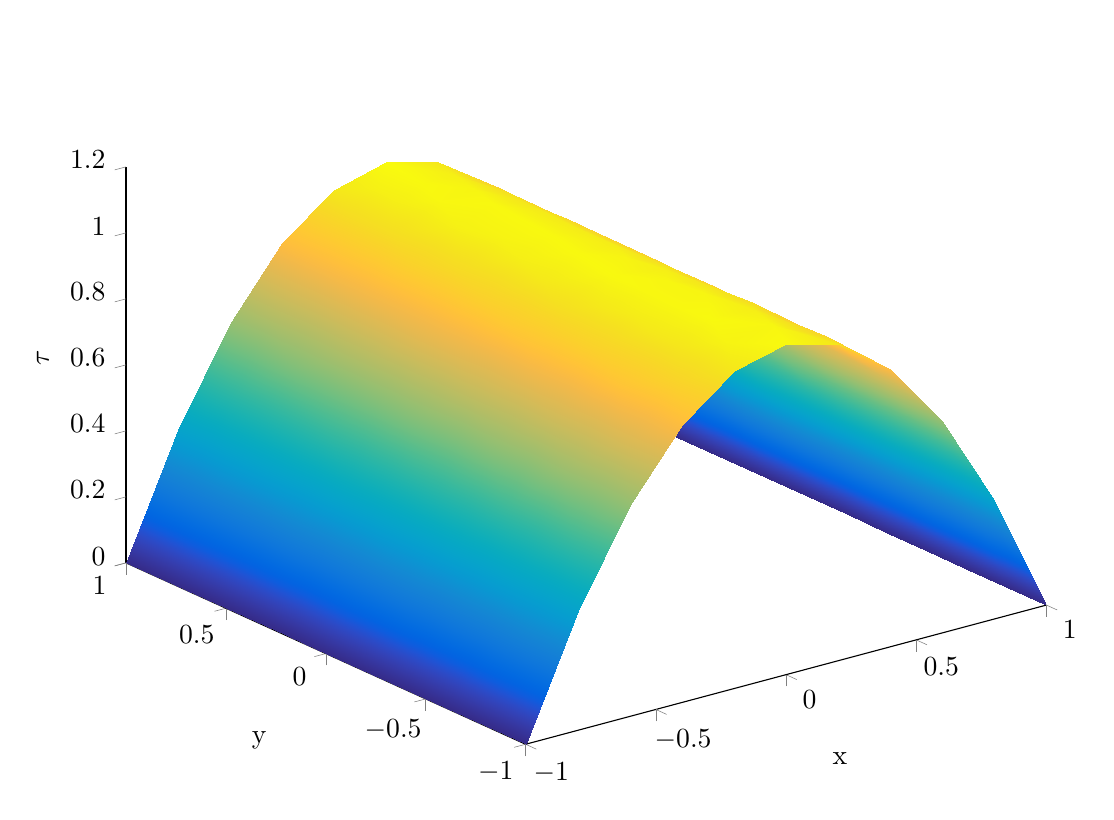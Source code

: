 % This file was created by matlab2tikz.
%
%The latest updates can be retrieved from
%  http://www.mathworks.com/matlabcentral/fileexchange/22022-matlab2tikz-matlab2tikz
%where you can also make suggestions and rate matlab2tikz.
%
\begin{tikzpicture}

\begin{axis}[%
width=4.602in,
height=3.583in,
at={(0.772in,0.484in)},
scale only axis,
colormap={mymap}{[1pt] rgb(0pt)=(0.208,0.166,0.529); rgb(1pt)=(0.212,0.19,0.578); rgb(2pt)=(0.212,0.214,0.627); rgb(3pt)=(0.208,0.239,0.677); rgb(4pt)=(0.196,0.264,0.728); rgb(5pt)=(0.171,0.292,0.779); rgb(6pt)=(0.125,0.324,0.83); rgb(7pt)=(0.059,0.36,0.868); rgb(8pt)=(0.012,0.388,0.882); rgb(9pt)=(0.006,0.409,0.883); rgb(10pt)=(0.017,0.427,0.879); rgb(11pt)=(0.033,0.443,0.872); rgb(12pt)=(0.05,0.459,0.864); rgb(13pt)=(0.063,0.474,0.855); rgb(14pt)=(0.072,0.489,0.847); rgb(15pt)=(0.078,0.504,0.838); rgb(16pt)=(0.079,0.52,0.831); rgb(17pt)=(0.075,0.538,0.826); rgb(18pt)=(0.064,0.557,0.824); rgb(19pt)=(0.049,0.577,0.823); rgb(20pt)=(0.034,0.597,0.82); rgb(21pt)=(0.026,0.614,0.814); rgb(22pt)=(0.024,0.629,0.804); rgb(23pt)=(0.023,0.642,0.791); rgb(24pt)=(0.023,0.653,0.777); rgb(25pt)=(0.027,0.664,0.761); rgb(26pt)=(0.038,0.674,0.744); rgb(27pt)=(0.059,0.684,0.725); rgb(28pt)=(0.084,0.693,0.706); rgb(29pt)=(0.113,0.702,0.686); rgb(30pt)=(0.145,0.71,0.665); rgb(31pt)=(0.18,0.718,0.642); rgb(32pt)=(0.218,0.725,0.619); rgb(33pt)=(0.259,0.732,0.595); rgb(34pt)=(0.302,0.738,0.571); rgb(35pt)=(0.348,0.742,0.547); rgb(36pt)=(0.395,0.746,0.524); rgb(37pt)=(0.442,0.748,0.503); rgb(38pt)=(0.487,0.749,0.484); rgb(39pt)=(0.53,0.749,0.466); rgb(40pt)=(0.571,0.749,0.449); rgb(41pt)=(0.61,0.747,0.434); rgb(42pt)=(0.647,0.746,0.419); rgb(43pt)=(0.683,0.743,0.404); rgb(44pt)=(0.718,0.741,0.39); rgb(45pt)=(0.752,0.738,0.377); rgb(46pt)=(0.786,0.736,0.363); rgb(47pt)=(0.819,0.733,0.35); rgb(48pt)=(0.851,0.73,0.336); rgb(49pt)=(0.882,0.727,0.322); rgb(50pt)=(0.914,0.726,0.306); rgb(51pt)=(0.945,0.726,0.289); rgb(52pt)=(0.974,0.731,0.267); rgb(53pt)=(0.994,0.745,0.24); rgb(54pt)=(0.999,0.765,0.216); rgb(55pt)=(0.996,0.786,0.197); rgb(56pt)=(0.988,0.807,0.179); rgb(57pt)=(0.979,0.827,0.163); rgb(58pt)=(0.97,0.848,0.147); rgb(59pt)=(0.963,0.871,0.131); rgb(60pt)=(0.959,0.895,0.113); rgb(61pt)=(0.96,0.922,0.095); rgb(62pt)=(0.966,0.951,0.076); rgb(63pt)=(0.976,0.983,0.054)},
xmin=-1,
xmax=1,
tick align=outside,
xlabel={x},
ymin=-1,
ymax=1,
ylabel={y},
zmin=0,
zmax=1.2,
zlabel={$\tau$},
view={-37.5}{30},
axis background/.style={fill=white},
axis x line*=bottom,
axis y line*=left,
axis z line*=left
]

\addplot3[area legend,solid,table/row sep=crcr,patch,shader=interp,forget plot,patch table={%
0	1	2\\
3	4	5\\
6	7	8\\
9	10	11\\
12	13	14\\
15	16	17\\
18	19	20\\
21	22	23\\
24	25	26\\
27	28	29\\
30	31	32\\
33	34	35\\
36	37	38\\
39	40	41\\
42	43	44\\
45	46	47\\
48	49	50\\
51	52	53\\
54	55	56\\
57	58	59\\
60	61	62\\
63	64	65\\
66	67	68\\
69	70	71\\
72	73	74\\
75	76	77\\
78	79	80\\
81	82	83\\
84	85	86\\
87	88	89\\
90	91	92\\
93	94	95\\
96	97	98\\
99	100	101\\
102	103	104\\
105	106	107\\
108	109	110\\
111	112	113\\
114	115	116\\
117	118	119\\
120	121	122\\
123	124	125\\
126	127	128\\
129	130	131\\
132	133	134\\
135	136	137\\
138	139	140\\
141	142	143\\
144	145	146\\
147	148	149\\
150	151	152\\
153	154	155\\
156	157	158\\
159	160	161\\
162	163	164\\
165	166	167\\
168	169	170\\
171	172	173\\
174	175	176\\
177	178	179\\
180	181	182\\
183	184	185\\
186	187	188\\
189	190	191\\
192	193	194\\
195	196	197\\
198	199	200\\
201	202	203\\
204	205	206\\
207	208	209\\
210	211	212\\
213	214	215\\
216	217	218\\
219	220	221\\
222	223	224\\
225	226	227\\
228	229	230\\
231	232	233\\
234	235	236\\
237	238	239\\
240	241	242\\
243	244	245\\
246	247	248\\
249	250	251\\
252	253	254\\
255	256	257\\
258	259	260\\
261	262	263\\
264	265	266\\
267	268	269\\
270	271	272\\
273	274	275\\
276	277	278\\
279	280	281\\
282	283	284\\
285	286	287\\
288	289	290\\
291	292	293\\
294	295	296\\
297	298	299\\
300	301	302\\
303	304	305\\
306	307	308\\
309	310	311\\
312	313	314\\
315	316	317\\
318	319	320\\
321	322	323\\
324	325	326\\
327	328	329\\
330	331	332\\
333	334	335\\
336	337	338\\
339	340	341\\
342	343	344\\
345	346	347\\
348	349	350\\
351	352	353\\
354	355	356\\
357	358	359\\
360	361	362\\
363	364	365\\
366	367	368\\
369	370	371\\
372	373	374\\
375	376	377\\
378	379	380\\
381	382	383\\
384	385	386\\
387	388	389\\
390	391	392\\
393	394	395\\
396	397	398\\
399	400	401\\
402	403	404\\
405	406	407\\
408	409	410\\
411	412	413\\
414	415	416\\
417	418	419\\
420	421	422\\
423	424	425\\
426	427	428\\
429	430	431\\
432	433	434\\
435	436	437\\
438	439	440\\
441	442	443\\
444	445	446\\
447	448	449\\
450	451	452\\
453	454	455\\
456	457	458\\
459	460	461\\
462	463	464\\
465	466	467\\
468	469	470\\
471	472	473\\
474	475	476\\
477	478	479\\
480	481	482\\
483	484	485\\
486	487	488\\
489	490	491\\
492	493	494\\
495	496	497\\
498	499	500\\
501	502	503\\
504	505	506\\
507	508	509\\
510	511	512\\
513	514	515\\
516	517	518\\
519	520	521\\
522	523	524\\
525	526	527\\
528	529	530\\
531	532	533\\
534	535	536\\
537	538	539\\
540	541	542\\
543	544	545\\
546	547	548\\
549	550	551\\
552	553	554\\
555	556	557\\
558	559	560\\
561	562	563\\
564	565	566\\
567	568	569\\
570	571	572\\
573	574	575\\
576	577	578\\
579	580	581\\
582	583	584\\
585	586	587\\
588	589	590\\
591	592	593\\
594	595	596\\
597	598	599\\
600	601	602\\
603	604	605\\
606	607	608\\
609	610	611\\
612	613	614\\
615	616	617\\
618	619	620\\
621	622	623\\
624	625	626\\
627	628	629\\
630	631	632\\
633	634	635\\
636	637	638\\
639	640	641\\
642	643	644\\
645	646	647\\
648	649	650\\
651	652	653\\
654	655	656\\
657	658	659\\
660	661	662\\
663	664	665\\
666	667	668\\
669	670	671\\
672	673	674\\
675	676	677\\
678	679	680\\
681	682	683\\
684	685	686\\
687	688	689\\
690	691	692\\
693	694	695\\
696	697	698\\
699	700	701\\
702	703	704\\
705	706	707\\
708	709	710\\
711	712	713\\
714	715	716\\
717	718	719\\
720	721	722\\
723	724	725\\
726	727	728\\
729	730	731\\
732	733	734\\
735	736	737\\
738	739	740\\
741	742	743\\
744	745	746\\
747	748	749\\
750	751	752\\
753	754	755\\
756	757	758\\
759	760	761\\
762	763	764\\
765	766	767\\
768	769	770\\
771	772	773\\
774	775	776\\
777	778	779\\
780	781	782\\
783	784	785\\
786	787	788\\
789	790	791\\
792	793	794\\
795	796	797\\
798	799	800\\
801	802	803\\
804	805	806\\
807	808	809\\
810	811	812\\
813	814	815\\
816	817	818\\
819	820	821\\
822	823	824\\
825	826	827\\
828	829	830\\
831	832	833\\
834	835	836\\
837	838	839\\
840	841	842\\
843	844	845\\
846	847	848\\
849	850	851\\
852	853	854\\
855	856	857\\
858	859	860\\
861	862	863\\
864	865	866\\
867	868	869\\
870	871	872\\
873	874	875\\
876	877	878\\
879	880	881\\
882	883	884\\
885	886	887\\
888	889	890\\
891	892	893\\
894	895	896\\
897	898	899\\
900	901	902\\
903	904	905\\
906	907	908\\
909	910	911\\
912	913	914\\
915	916	917\\
918	919	920\\
921	922	923\\
924	925	926\\
927	928	929\\
930	931	932\\
933	934	935\\
}]
table[row sep=crcr, point meta=\thisrow{c}] {%
x	y	z	c\\
-0.8	1	0.361	0.361\\
-1	1	0	0\\
-0.871	0.874	0.24	0.24\\
-0.6	1	0.64	0.64\\
-0.8	1	0.361	0.361\\
-0.716	0.852	0.486	0.486\\
-0.4	1	0.842	0.842\\
-0.6	1	0.64	0.64\\
-0.554	0.856	0.693	0.693\\
-0.2	1	0.962	0.962\\
-0.4	1	0.842	0.842\\
-0.256	0.844	0.934	0.934\\
0	1	1.003	1.003\\
-0.2	1	0.962	0.962\\
-0.123	0.882	0.984	0.984\\
0.2	1	0.961	0.961\\
0	1	1.003	1.003\\
0.139	0.836	0.981	0.981\\
0.4	1	0.841	0.841\\
0.2	1	0.961	0.961\\
0.315	0.842	0.901	0.901\\
0.6	1	0.64	0.64\\
0.4	1	0.841	0.841\\
0.501	0.835	0.749	0.749\\
1	0.8	0	0\\
1	1	0	0\\
0.913	0.904	0.164	0.164\\
0.8	1	0.361	0.361\\
0.6	1	0.64	0.64\\
0.691	0.827	0.522	0.522\\
1	1	0	0\\
0.8	1	0.361	0.361\\
0.913	0.904	0.164	0.164\\
0.913	0.904	0.164	0.164\\
0.8	1	0.361	0.361\\
0.853	0.817	0.271	0.271\\
1	0.6	0	0\\
1	0.8	0	0\\
0.913	0.718	0.163	0.163\\
1	0.4	0	0\\
1	0.6	0	0\\
0.858	0.49	0.262	0.262\\
1	0.2	0	0\\
1	0.4	0	0\\
0.802	0.307	0.359	0.359\\
1	-0.2	0	0\\
1	0	0	0\\
0.843	-0.109	0.289	0.289\\
1	-0.4	0	0\\
1	-0.2	0	0\\
0.84	-0.295	0.295	0.295\\
1	-0.6	0	0\\
1	-0.4	0	0\\
0.826	-0.49	0.319	0.319\\
0.8	-1	0.362	0.362\\
1	-1	0	0\\
0.904	-0.913	0.18	0.18\\
1	-0.8	0	0\\
1	-0.6	0	0\\
0.823	-0.689	0.324	0.324\\
1	-1	0	0\\
1	-0.8	0	0\\
0.904	-0.913	0.18	0.18\\
0.904	-0.913	0.18	0.18\\
1	-0.8	0	0\\
0.815	-0.853	0.334	0.334\\
0.6	-1	0.641	0.641\\
0.8	-1	0.362	0.362\\
0.716	-0.913	0.484	0.484\\
0.4	-1	0.841	0.841\\
0.6	-1	0.641	0.641\\
0.487	-0.861	0.762	0.762\\
0.2	-1	0.961	0.961\\
0.4	-1	0.841	0.841\\
0.304	-0.806	0.91	0.91\\
-0.2	-1	0.961	0.961\\
0	-1	1.001	1.001\\
-0.109	-0.843	0.989	0.989\\
-0.4	-1	0.841	0.841\\
-0.2	-1	0.961	0.961\\
-0.295	-0.839	0.913	0.913\\
-0.6	-1	0.64	0.64\\
-0.4	-1	0.841	0.841\\
-0.491	-0.827	0.759	0.759\\
-1	-0.8	0	0\\
-1	-1	0	0\\
-0.913	-0.904	0.164	0.164\\
-0.8	-1	0.362	0.362\\
-0.6	-1	0.64	0.64\\
-0.689	-0.826	0.525	0.525\\
-1	-1	0	0\\
-0.8	-1	0.362	0.362\\
-0.913	-0.904	0.164	0.164\\
-0.913	-0.904	0.164	0.164\\
-0.8	-1	0.362	0.362\\
-0.853	-0.817	0.272	0.272\\
-1	-0.6	0	0\\
-1	-0.8	0	0\\
-0.913	-0.718	0.163	0.163\\
-1	-0.4	0	0\\
-1	-0.6	0	0\\
-0.859	-0.503	0.261	0.261\\
-1	-0.2	0	0\\
-1	-0.4	0	0\\
-0.875	-0.25	0.233	0.233\\
0.823	-0.689	0.324	0.324\\
1	-0.6	0	0\\
0.826	-0.49	0.319	0.319\\
-1	0.2	0	0\\
-1	0	0	0\\
-0.878	0.069	0.226	0.226\\
-1	0.4	0	0\\
-1	0.2	0	0\\
-0.859	0.336	0.261	0.261\\
0.315	0.842	0.901	0.901\\
0.2	1	0.961	0.961\\
0.139	0.836	0.981	0.981\\
-1	0.6	0	0\\
-1	0.4	0	0\\
-0.815	0.514	0.336	0.336\\
-1	0	0	0\\
-1	-0.2	0	0\\
-0.85	-0.086	0.279	0.279\\
-0.815	0.514	0.336	0.336\\
-1	0.4	0	0\\
-0.859	0.336	0.261	0.261\\
0	-1	1.001	1.001\\
0.2	-1	0.961	0.961\\
0.084	-0.827	0.994	0.994\\
-0.295	-0.839	0.913	0.913\\
-0.2	-1	0.961	0.961\\
-0.109	-0.843	0.989	0.989\\
1	0	0	0\\
1	0.2	0	0\\
0.825	0.084	0.319	0.319\\
0.84	-0.295	0.295	0.295\\
1	-0.2	0	0\\
0.843	-0.109	0.289	0.289\\
-0.421	0.765	0.823	0.823\\
-0.4	1	0.842	0.842\\
-0.554	0.856	0.693	0.693\\
-1	1	0	0\\
-1	0.8	0	0\\
-0.871	0.874	0.24	0.24\\
-1	0.8	0	0\\
-1	0.6	0	0\\
-0.839	0.717	0.297	0.297\\
-0.871	0.874	0.24	0.24\\
-1	0.8	0	0\\
-0.839	0.717	0.297	0.297\\
-0.689	-0.826	0.525	0.525\\
-0.6	-1	0.64	0.64\\
-0.491	-0.827	0.759	0.759\\
0.163	0.078	0.974	0.974\\
-0.015	0.026	0.999	0.999\\
0.1	-0.071	0.989	0.989\\
0.691	0.827	0.522	0.522\\
0.6	1	0.64	0.64\\
0.501	0.835	0.749	0.749\\
-0.044	-0.179	0.999	0.999\\
-0.015	0.026	0.999	0.999\\
-0.184	-0.02	0.966	0.966\\
-0.184	-0.02	0.966	0.966\\
-0.015	0.026	0.999	0.999\\
-0.143	0.153	0.979	0.979\\
-0.574	0.479	0.669	0.669\\
-0.436	0.403	0.808	0.808\\
-0.436	0.575	0.809	0.809\\
-0.778	0.192	0.396	0.396\\
-1	0.2	0	0\\
-0.878	0.069	0.226	0.226\\
-0.309	-0.434	0.905	0.905\\
-0.443	-0.305	0.803	0.803\\
-0.505	-0.476	0.745	0.745\\
0.304	-0.806	0.91	0.91\\
0.4	-1	0.841	0.841\\
0.487	-0.861	0.762	0.762\\
0.089	-0.463	0.992	0.992\\
0.262	-0.488	0.932	0.932\\
0.206	-0.342	0.956	0.956\\
0.802	0.307	0.359	0.359\\
1	0.4	0	0\\
0.858	0.49	0.262	0.262\\
0.501	0.835	0.749	0.749\\
0.4	1	0.841	0.841\\
0.315	0.842	0.901	0.901\\
-0.017	0.802	0.999	0.999\\
0	1	1.003	1.003\\
-0.123	0.882	0.984	0.984\\
0.63	0.15	0.605	0.605\\
0.464	0.26	0.784	0.784\\
0.458	0.075	0.79	0.79\\
-0.536	-0.125	0.713	0.713\\
-0.443	-0.305	0.803	0.803\\
-0.376	-0.187	0.856	0.856\\
0.826	-0.49	0.319	0.319\\
1	-0.4	0	0\\
0.84	-0.295	0.295	0.295\\
-0.491	-0.827	0.759	0.759\\
-0.4	-1	0.841	0.841\\
-0.295	-0.839	0.913	0.913\\
0.152	-0.636	0.977	0.977\\
0.262	-0.488	0.932	0.932\\
0.089	-0.463	0.992	0.992\\
-0.311	-0.282	0.901	0.901\\
-0.242	-0.173	0.941	0.941\\
-0.376	-0.187	0.856	0.856\\
-0.796	-0.362	0.367	0.367\\
-0.695	-0.496	0.516	0.516\\
-0.618	-0.327	0.618	0.618\\
0.322	-0.218	0.896	0.896\\
0.149	-0.2	0.978	0.978\\
0.206	-0.342	0.956	0.956\\
0.46	0.479	0.79	0.79\\
0.464	0.26	0.784	0.784\\
0.609	0.337	0.627	0.627\\
-0.592	-0.654	0.651	0.651\\
-0.369	-0.646	0.865	0.865\\
-0.505	-0.476	0.745	0.745\\
0.647	-0.589	0.582	0.582\\
0.648	-0.366	0.582	0.582\\
0.453	-0.49	0.796	0.796\\
-0.8	1	0.361	0.361\\
-0.871	0.874	0.24	0.24\\
-0.716	0.852	0.486	0.486\\
-0.436	0.575	0.809	0.809\\
-0.436	0.403	0.808	0.808\\
-0.305	0.482	0.905	0.905\\
0.652	-0.8	0.576	0.576\\
0.6	-1	0.641	0.641\\
0.716	-0.913	0.484	0.484\\
0.652	-0.8	0.576	0.576\\
0.823	-0.689	0.324	0.324\\
0.647	-0.589	0.582	0.582\\
0.458	0.075	0.79	0.79\\
0.464	0.26	0.784	0.784\\
0.313	0.176	0.902	0.902\\
0.799	0.656	0.362	0.362\\
1	0.6	0	0\\
0.913	0.718	0.163	0.163\\
-0.8	-0.658	0.361	0.361\\
-1	-0.6	0	0\\
-0.913	-0.718	0.163	0.163\\
-0.8	-0.658	0.361	0.361\\
-0.689	-0.826	0.525	0.525\\
-0.592	-0.654	0.651	0.651\\
-0.132	0.468	0.984	0.984\\
0.047	0.524	0.998	0.998\\
-0.068	0.649	0.995	0.995\\
0.173	0.423	0.97	0.97\\
0.047	0.524	0.998	0.998\\
0.029	0.362	0.999	0.999\\
0.453	-0.49	0.796	0.796\\
0.262	-0.488	0.932	0.932\\
0.33	-0.624	0.89	0.89\\
0.089	-0.463	0.992	0.992\\
-0.047	-0.372	0.996	0.996\\
-0.052	-0.517	0.996	0.996\\
0.802	0.307	0.359	0.359\\
0.687	0.487	0.528	0.528\\
0.609	0.337	0.627	0.627\\
0.458	0.075	0.79	0.79\\
0.386	-0.069	0.849	0.849\\
0.522	-0.061	0.726	0.726\\
0.089	0.679	0.992	0.992\\
0.047	0.524	0.998	0.998\\
0.193	0.564	0.962	0.962\\
-0.468	0.22	0.782	0.782\\
-0.436	0.403	0.808	0.808\\
-0.56	0.345	0.684	0.684\\
0.017	0.196	0.999	0.999\\
0.167	0.263	0.972	0.972\\
0.029	0.362	0.999	0.999\\
-0.778	0.192	0.396	0.396\\
-0.618	0.08	0.618	0.618\\
-0.625	0.243	0.609	0.609\\
-0.536	-0.125	0.713	0.713\\
-0.618	0.08	0.618	0.618\\
-0.7	-0.058	0.509	0.509\\
-0.421	0.765	0.823	0.823\\
-0.63	0.659	0.608	0.608\\
-0.436	0.575	0.809	0.809\\
-0.468	0.22	0.782	0.782\\
-0.618	0.08	0.618	0.618\\
-0.457	0.046	0.79	0.79\\
-0.796	-0.362	0.367	0.367\\
-1	-0.4	0	0\\
-0.859	-0.503	0.261	0.261\\
0.304	-0.806	0.91	0.91\\
0.478	-0.696	0.772	0.772\\
0.33	-0.624	0.89	0.89\\
-0.35	-0.057	0.877	0.877\\
-0.242	-0.173	0.941	0.941\\
-0.184	-0.02	0.966	0.966\\
0.522	-0.061	0.726	0.726\\
0.386	-0.069	0.849	0.849\\
0.457	-0.168	0.789	0.789\\
-0.256	0.844	0.934	0.934\\
-0.252	0.651	0.938	0.938\\
-0.143	0.766	0.978	0.978\\
1	0.8	0	0\\
0.913	0.904	0.164	0.164\\
0.853	0.817	0.271	0.271\\
-0.132	0.468	0.984	0.984\\
-0.1	0.298	0.988	0.988\\
0.029	0.362	0.999	0.999\\
0.799	0.656	0.362	0.362\\
0.687	0.487	0.528	0.528\\
0.858	0.49	0.262	0.262\\
0.24	-0.075	0.941	0.941\\
0.386	-0.069	0.849	0.849\\
0.313	0.036	0.901	0.901\\
0.652	-0.8	0.576	0.576\\
0.478	-0.696	0.772	0.772\\
0.487	-0.861	0.762	0.762\\
-0.044	-0.179	0.999	0.999\\
-0.047	-0.372	0.996	0.996\\
0.071	-0.312	0.993	0.993\\
-0.618	-0.327	0.618	0.618\\
-0.695	-0.496	0.516	0.516\\
-0.505	-0.476	0.745	0.745\\
-0.309	-0.434	0.905	0.905\\
-0.369	-0.646	0.865	0.865\\
-0.189	-0.572	0.965	0.965\\
0.468	-0.301	0.78	0.78\\
0.648	-0.366	0.582	0.582\\
0.582	-0.19	0.66	0.66\\
0.322	-0.218	0.896	0.896\\
0.386	-0.069	0.849	0.849\\
0.24	-0.075	0.941	0.941\\
0.691	0.827	0.522	0.522\\
0.501	0.835	0.749	0.749\\
0.591	0.661	0.651	0.651\\
0.591	0.661	0.651	0.651\\
0.501	0.835	0.749	0.749\\
0.405	0.682	0.836	0.836\\
-0.839	0.717	0.297	0.297\\
-1	0.6	0	0\\
-0.815	0.514	0.336	0.336\\
-0.574	0.479	0.669	0.669\\
-0.63	0.659	0.608	0.608\\
-0.68	0.508	0.535	0.535\\
-1	-0.8	0	0\\
-0.913	-0.904	0.164	0.164\\
-0.853	-0.817	0.272	0.272\\
-0.491	-0.827	0.759	0.759\\
-0.369	-0.646	0.865	0.865\\
-0.592	-0.654	0.651	0.651\\
0.591	0.661	0.651	0.651\\
0.687	0.487	0.528	0.528\\
0.799	0.656	0.362	0.362\\
0.691	0.827	0.522	0.522\\
0.591	0.661	0.651	0.651\\
0.799	0.656	0.362	0.362\\
0.8	-1	0.362	0.362\\
0.904	-0.913	0.18	0.18\\
0.815	-0.853	0.334	0.334\\
0.826	-0.49	0.319	0.319\\
0.648	-0.366	0.582	0.582\\
0.647	-0.589	0.582	0.582\\
-0.189	-0.572	0.965	0.965\\
-0.369	-0.646	0.865	0.865\\
-0.201	-0.715	0.959	0.959\\
-0.536	-0.125	0.713	0.713\\
-0.729	-0.201	0.469	0.469\\
-0.618	-0.327	0.618	0.618\\
0.582	-0.19	0.66	0.66\\
0.648	-0.366	0.582	0.582\\
0.717	-0.201	0.483	0.483\\
0.152	-0.636	0.977	0.977\\
0.304	-0.806	0.91	0.91\\
0.33	-0.624	0.89	0.89\\
-0.052	-0.517	0.996	0.996\\
-0.047	-0.372	0.996	0.996\\
-0.157	-0.442	0.974	0.974\\
-0.311	-0.282	0.901	0.901\\
-0.309	-0.434	0.905	0.905\\
-0.185	-0.314	0.965	0.965\\
-0.468	0.22	0.782	0.782\\
-0.312	0.109	0.902	0.902\\
-0.271	0.306	0.928	0.928\\
0.163	0.078	0.974	0.974\\
0.167	0.263	0.972	0.972\\
0.017	0.196	0.999	0.999\\
0.63	0.15	0.605	0.605\\
0.802	0.307	0.359	0.359\\
0.609	0.337	0.627	0.627\\
0.315	0.842	0.901	0.901\\
0.243	0.697	0.941	0.941\\
0.405	0.682	0.836	0.836\\
-0.421	0.765	0.823	0.823\\
-0.252	0.651	0.938	0.938\\
-0.256	0.844	0.934	0.934\\
0.405	0.682	0.836	0.836\\
0.243	0.697	0.941	0.941\\
0.318	0.58	0.898	0.898\\
0.582	-0.19	0.66	0.66\\
0.671	-0.043	0.549	0.549\\
0.522	-0.061	0.726	0.726\\
0.843	-0.109	0.289	0.289\\
1	0	0	0\\
0.825	0.084	0.319	0.319\\
-0.189	-0.572	0.965	0.965\\
-0.04	-0.67	1.0	1.0\\
-0.052	-0.517	0.996	0.996\\
-0.109	-0.843	0.989	0.989\\
0	-1	1.001	1.001\\
0.084	-0.827	0.994	0.994\\
-0.839	0.717	0.297	0.297\\
-0.63	0.659	0.608	0.608\\
-0.716	0.852	0.486	0.486\\
-0.132	0.468	0.984	0.984\\
-0.252	0.651	0.938	0.938\\
-0.305	0.482	0.905	0.905\\
-0.574	0.479	0.669	0.669\\
-0.699	0.375	0.511	0.511\\
-0.56	0.345	0.684	0.684\\
-0.85	-0.086	0.279	0.279\\
-1	-0.2	0	0\\
-0.875	-0.25	0.233	0.233\\
0.63	0.15	0.605	0.605\\
0.671	-0.043	0.549	0.549\\
0.825	0.084	0.319	0.319\\
0.648	-0.366	0.582	0.582\\
0.826	-0.49	0.319	0.319\\
0.84	-0.295	0.295	0.295\\
0.152	-0.636	0.977	0.977\\
-0.04	-0.67	1.0	1.0\\
0.084	-0.827	0.994	0.994\\
-0.369	-0.646	0.865	0.865\\
-0.491	-0.827	0.759	0.759\\
-0.295	-0.839	0.913	0.913\\
-0.85	-0.086	0.279	0.279\\
-0.729	-0.201	0.469	0.469\\
-0.7	-0.058	0.509	0.509\\
-0.271	0.306	0.928	0.928\\
-0.312	0.109	0.902	0.902\\
-0.143	0.153	0.979	0.979\\
-0.443	-0.305	0.803	0.803\\
-0.309	-0.434	0.905	0.905\\
-0.311	-0.282	0.901	0.901\\
-0.252	0.651	0.938	0.938\\
-0.421	0.765	0.823	0.823\\
-0.436	0.575	0.809	0.809\\
-0.044	-0.179	0.999	0.999\\
0.149	-0.2	0.978	0.978\\
0.1	-0.071	0.989	0.989\\
0.46	0.479	0.79	0.79\\
0.29	0.478	0.915	0.915\\
0.311	0.347	0.904	0.904\\
-0.695	-0.496	0.516	0.516\\
-0.8	-0.658	0.361	0.361\\
-0.592	-0.654	0.651	0.651\\
-0.689	-0.826	0.525	0.525\\
-0.491	-0.827	0.759	0.759\\
-0.592	-0.654	0.651	0.651\\
0.478	-0.696	0.772	0.772\\
0.652	-0.8	0.576	0.576\\
0.647	-0.589	0.582	0.582\\
0.823	-0.689	0.324	0.324\\
0.826	-0.49	0.319	0.319\\
0.647	-0.589	0.582	0.582\\
-0.778	0.192	0.396	0.396\\
-0.699	0.375	0.511	0.511\\
-0.859	0.336	0.261	0.261\\
-0.63	0.659	0.608	0.608\\
-0.839	0.717	0.297	0.297\\
-0.815	0.514	0.336	0.336\\
-0.871	0.874	0.24	0.24\\
-0.839	0.717	0.297	0.297\\
-0.716	0.852	0.486	0.486\\
-0.716	0.852	0.486	0.486\\
-0.63	0.659	0.608	0.608\\
-0.554	0.856	0.693	0.693\\
-0.443	-0.305	0.803	0.803\\
-0.536	-0.125	0.713	0.713\\
-0.618	-0.327	0.618	0.618\\
-0.8	-0.658	0.361	0.361\\
-0.695	-0.496	0.516	0.516\\
-0.859	-0.503	0.261	0.261\\
-0.699	0.375	0.511	0.511\\
-0.778	0.192	0.396	0.396\\
-0.625	0.243	0.609	0.609\\
-0.815	0.514	0.336	0.336\\
-0.699	0.375	0.511	0.511\\
-0.68	0.508	0.535	0.535\\
-0.618	0.08	0.618	0.618\\
-0.778	0.192	0.396	0.396\\
-0.765	0.039	0.413	0.413\\
-0.796	-0.362	0.367	0.367\\
-0.729	-0.201	0.469	0.469\\
-0.875	-0.25	0.233	0.233\\
0.322	-0.218	0.896	0.896\\
0.468	-0.301	0.78	0.78\\
0.457	-0.168	0.789	0.789\\
0.843	-0.109	0.289	0.289\\
0.671	-0.043	0.549	0.549\\
0.717	-0.201	0.483	0.483\\
-0.185	-0.314	0.965	0.965\\
-0.309	-0.434	0.905	0.905\\
-0.157	-0.442	0.974	0.974\\
-0.109	-0.843	0.989	0.989\\
-0.04	-0.67	1.0	1.0\\
-0.201	-0.715	0.959	0.959\\
0.2	-1	0.961	0.961\\
0.304	-0.806	0.91	0.91\\
0.084	-0.827	0.994	0.994\\
-0.369	-0.646	0.865	0.865\\
-0.295	-0.839	0.913	0.913\\
-0.201	-0.715	0.959	0.959\\
1	0.2	0	0\\
0.802	0.307	0.359	0.359\\
0.825	0.084	0.319	0.319\\
0.648	-0.366	0.582	0.582\\
0.84	-0.295	0.295	0.295\\
0.717	-0.201	0.483	0.483\\
0.46	0.479	0.79	0.79\\
0.591	0.661	0.651	0.651\\
0.405	0.682	0.836	0.836\\
0.173	0.423	0.97	0.97\\
0.29	0.478	0.915	0.915\\
0.193	0.564	0.962	0.962\\
-0.369	-0.646	0.865	0.865\\
-0.309	-0.434	0.905	0.905\\
-0.505	-0.476	0.745	0.745\\
-0.729	-0.201	0.469	0.469\\
-0.796	-0.362	0.367	0.367\\
-0.618	-0.327	0.618	0.618\\
0.687	0.487	0.528	0.528\\
0.802	0.307	0.359	0.359\\
0.858	0.49	0.262	0.262\\
1	0.6	0	0\\
0.799	0.656	0.362	0.362\\
0.858	0.49	0.262	0.262\\
0.478	-0.696	0.772	0.772\\
0.304	-0.806	0.91	0.91\\
0.487	-0.861	0.762	0.762\\
0.6	-1	0.641	0.641\\
0.652	-0.8	0.576	0.576\\
0.487	-0.861	0.762	0.762\\
0.453	-0.49	0.796	0.796\\
0.468	-0.301	0.78	0.78\\
0.342	-0.368	0.881	0.881\\
0.1	-0.071	0.989	0.989\\
0.149	-0.2	0.978	0.978\\
0.24	-0.075	0.941	0.941\\
-0.8	-1	0.362	0.362\\
-0.689	-0.826	0.525	0.525\\
-0.853	-0.817	0.272	0.272\\
-0.689	-0.826	0.525	0.525\\
-0.8	-0.658	0.361	0.361\\
-0.853	-0.817	0.272	0.272\\
0.8	1	0.361	0.361\\
0.691	0.827	0.522	0.522\\
0.853	0.817	0.271	0.271\\
0.691	0.827	0.522	0.522\\
0.799	0.656	0.362	0.362\\
0.853	0.817	0.271	0.271\\
1	-0.8	0	0\\
0.823	-0.689	0.324	0.324\\
0.815	-0.853	0.334	0.334\\
0.823	-0.689	0.324	0.324\\
0.652	-0.8	0.576	0.576\\
0.815	-0.853	0.334	0.334\\
0.017	0.196	0.999	0.999\\
-0.1	0.298	0.988	0.988\\
-0.143	0.153	0.979	0.979\\
0.089	0.679	0.992	0.992\\
-0.017	0.802	0.999	0.999\\
-0.068	0.649	0.995	0.995\\
0.304	-0.806	0.91	0.91\\
0.152	-0.636	0.977	0.977\\
0.084	-0.827	0.994	0.994\\
-0.04	-0.67	1.0	1.0\\
-0.109	-0.843	0.989	0.989\\
0.084	-0.827	0.994	0.994\\
0.802	0.307	0.359	0.359\\
0.63	0.15	0.605	0.605\\
0.825	0.084	0.319	0.319\\
0.671	-0.043	0.549	0.549\\
0.843	-0.109	0.289	0.289\\
0.825	0.084	0.319	0.319\\
0.342	-0.368	0.881	0.881\\
0.322	-0.218	0.896	0.896\\
0.206	-0.342	0.956	0.956\\
-0.242	-0.173	0.941	0.941\\
-0.044	-0.179	0.999	0.999\\
-0.184	-0.02	0.966	0.966\\
0.522	-0.061	0.726	0.726\\
0.671	-0.043	0.549	0.549\\
0.571	0.03	0.671	0.671\\
0.311	0.347	0.904	0.904\\
0.167	0.263	0.972	0.972\\
0.313	0.176	0.902	0.902\\
0.468	-0.301	0.78	0.78\\
0.322	-0.218	0.896	0.896\\
0.342	-0.368	0.881	0.881\\
-0.052	-0.517	0.996	0.996\\
-0.04	-0.67	1.0	1.0\\
0.037	-0.573	0.996	0.996\\
0.687	0.487	0.528	0.528\\
0.591	0.661	0.651	0.651\\
0.46	0.479	0.79	0.79\\
0.193	0.564	0.962	0.962\\
0.29	0.478	0.915	0.915\\
0.318	0.58	0.898	0.898\\
-0.63	0.659	0.608	0.608\\
-0.574	0.479	0.669	0.669\\
-0.436	0.575	0.809	0.809\\
-0.271	0.306	0.928	0.928\\
-0.132	0.468	0.984	0.984\\
-0.305	0.482	0.905	0.905\\
0.648	-0.366	0.582	0.582\\
0.468	-0.301	0.78	0.78\\
0.453	-0.49	0.796	0.796\\
0.478	-0.696	0.772	0.772\\
0.647	-0.589	0.582	0.582\\
0.453	-0.49	0.796	0.796\\
-0.695	-0.496	0.516	0.516\\
-0.592	-0.654	0.651	0.651\\
-0.505	-0.476	0.745	0.745\\
-0.443	-0.305	0.803	0.803\\
-0.618	-0.327	0.618	0.618\\
-0.505	-0.476	0.745	0.745\\
0.501	0.835	0.749	0.749\\
0.315	0.842	0.901	0.901\\
0.405	0.682	0.836	0.836\\
0.29	0.478	0.915	0.915\\
0.46	0.479	0.79	0.79\\
0.318	0.58	0.898	0.898\\
0.464	0.26	0.784	0.784\\
0.63	0.15	0.605	0.605\\
0.609	0.337	0.627	0.627\\
0.687	0.487	0.528	0.528\\
0.46	0.479	0.79	0.79\\
0.609	0.337	0.627	0.627\\
-0.068	0.649	0.995	0.995\\
-0.017	0.802	0.999	0.999\\
-0.143	0.766	0.978	0.978\\
-0.4	1	0.842	0.842\\
-0.421	0.765	0.823	0.823\\
-0.256	0.844	0.934	0.934\\
-0.35	-0.057	0.877	0.877\\
-0.312	0.109	0.902	0.902\\
-0.457	0.046	0.79	0.79\\
-0.618	0.08	0.618	0.618\\
-0.536	-0.125	0.713	0.713\\
-0.457	0.046	0.79	0.79\\
-0.436	0.403	0.808	0.808\\
-0.468	0.22	0.782	0.782\\
-0.271	0.306	0.928	0.928\\
-0.1	0.298	0.988	0.988\\
-0.132	0.468	0.984	0.984\\
-0.271	0.306	0.928	0.928\\
0.047	0.524	0.998	0.998\\
-0.132	0.468	0.984	0.984\\
0.029	0.362	0.999	0.999\\
-0.015	0.026	0.999	0.999\\
0.163	0.078	0.974	0.974\\
0.017	0.196	0.999	0.999\\
-0.312	0.109	0.902	0.902\\
-0.35	-0.057	0.877	0.877\\
-0.184	-0.02	0.966	0.966\\
-0.1	0.298	0.988	0.988\\
-0.271	0.306	0.928	0.928\\
-0.143	0.153	0.979	0.979\\
-0.618	0.08	0.618	0.618\\
-0.468	0.22	0.782	0.782\\
-0.625	0.243	0.609	0.609\\
-0.625	0.243	0.609	0.609\\
-0.468	0.22	0.782	0.782\\
-0.56	0.345	0.684	0.684\\
-0.252	0.651	0.938	0.938\\
-0.132	0.468	0.984	0.984\\
-0.068	0.649	0.995	0.995\\
-0.2	1	0.962	0.962\\
-0.256	0.844	0.934	0.934\\
-0.123	0.882	0.984	0.984\\
0.468	-0.301	0.78	0.78\\
0.582	-0.19	0.66	0.66\\
0.457	-0.168	0.789	0.789\\
0.671	-0.043	0.549	0.549\\
0.63	0.15	0.605	0.605\\
0.571	0.03	0.671	0.671\\
-0.309	-0.434	0.905	0.905\\
-0.189	-0.572	0.965	0.965\\
-0.157	-0.442	0.974	0.974\\
-0.04	-0.67	1.0	1.0\\
0.152	-0.636	0.977	0.977\\
0.037	-0.573	0.996	0.996\\
-1	-0.6	0	0\\
-0.8	-0.658	0.361	0.361\\
-0.859	-0.503	0.261	0.261\\
-0.695	-0.496	0.516	0.516\\
-0.796	-0.362	0.367	0.367\\
-0.859	-0.503	0.261	0.261\\
-1	0.2	0	0\\
-0.778	0.192	0.396	0.396\\
-0.859	0.336	0.261	0.261\\
-0.699	0.375	0.511	0.511\\
-0.815	0.514	0.336	0.336\\
-0.859	0.336	0.261	0.261\\
0	1	1.003	1.003\\
-0.017	0.802	0.999	0.999\\
0.139	0.836	0.981	0.981\\
0.243	0.697	0.941	0.941\\
0.315	0.842	0.901	0.901\\
0.139	0.836	0.981	0.981\\
-0.729	-0.201	0.469	0.469\\
-0.536	-0.125	0.713	0.713\\
-0.7	-0.058	0.509	0.509\\
-0.765	0.039	0.413	0.413\\
-0.778	0.192	0.396	0.396\\
-0.878	0.069	0.226	0.226\\
0.167	0.263	0.972	0.972\\
0.163	0.078	0.974	0.974\\
0.313	0.176	0.902	0.902\\
0.464	0.26	0.784	0.784\\
0.46	0.479	0.79	0.79\\
0.311	0.347	0.904	0.904\\
0.311	0.347	0.904	0.904\\
0.29	0.478	0.915	0.915\\
0.173	0.423	0.97	0.97\\
0.167	0.263	0.972	0.972\\
0.311	0.347	0.904	0.904\\
0.173	0.423	0.97	0.97\\
-0.044	-0.179	0.999	0.999\\
-0.242	-0.173	0.941	0.941\\
-0.185	-0.314	0.965	0.965\\
-0.35	-0.057	0.877	0.877\\
-0.536	-0.125	0.713	0.713\\
-0.376	-0.187	0.856	0.856\\
0.313	0.176	0.902	0.902\\
0.163	0.078	0.974	0.974\\
0.313	0.036	0.901	0.901\\
-0.015	0.026	0.999	0.999\\
-0.044	-0.179	0.999	0.999\\
0.1	-0.071	0.989	0.989\\
0.139	0.836	0.981	0.981\\
-0.017	0.802	0.999	0.999\\
0.089	0.679	0.992	0.992\\
0.243	0.697	0.941	0.941\\
0.139	0.836	0.981	0.981\\
0.089	0.679	0.992	0.992\\
-1	0	0	0\\
-0.85	-0.086	0.279	0.279\\
-0.878	0.069	0.226	0.226\\
-0.85	-0.086	0.279	0.279\\
-0.765	0.039	0.413	0.413\\
-0.878	0.069	0.226	0.226\\
-0.63	0.659	0.608	0.608\\
-0.421	0.765	0.823	0.823\\
-0.554	0.856	0.693	0.693\\
-0.6	1	0.64	0.64\\
-0.716	0.852	0.486	0.486\\
-0.554	0.856	0.693	0.693\\
0.671	-0.043	0.549	0.549\\
0.582	-0.19	0.66	0.66\\
0.717	-0.201	0.483	0.483\\
0.84	-0.295	0.295	0.295\\
0.843	-0.109	0.289	0.289\\
0.717	-0.201	0.483	0.483\\
-0.04	-0.67	1.0	1.0\\
-0.189	-0.572	0.965	0.965\\
-0.201	-0.715	0.959	0.959\\
-0.295	-0.839	0.913	0.913\\
-0.109	-0.843	0.989	0.989\\
-0.201	-0.715	0.959	0.959\\
-1	-0.4	0	0\\
-0.796	-0.362	0.367	0.367\\
-0.875	-0.25	0.233	0.233\\
-0.729	-0.201	0.469	0.469\\
-0.85	-0.086	0.279	0.279\\
-0.875	-0.25	0.233	0.233\\
-0.853	-0.817	0.272	0.272\\
-0.8	-0.658	0.361	0.361\\
-0.913	-0.718	0.163	0.163\\
-1	-0.8	0	0\\
-0.853	-0.817	0.272	0.272\\
-0.913	-0.718	0.163	0.163\\
0.853	0.817	0.271	0.271\\
0.799	0.656	0.362	0.362\\
0.913	0.718	0.163	0.163\\
1	0.8	0	0\\
0.853	0.817	0.271	0.271\\
0.913	0.718	0.163	0.163\\
0.815	-0.853	0.334	0.334\\
0.652	-0.8	0.576	0.576\\
0.716	-0.913	0.484	0.484\\
0.8	-1	0.362	0.362\\
0.815	-0.853	0.334	0.334\\
0.716	-0.913	0.484	0.484\\
-0.63	0.659	0.608	0.608\\
-0.815	0.514	0.336	0.336\\
-0.68	0.508	0.535	0.535\\
-0.699	0.375	0.511	0.511\\
-0.574	0.479	0.669	0.669\\
-0.68	0.508	0.535	0.535\\
0.071	-0.312	0.993	0.993\\
0.089	-0.463	0.992	0.992\\
0.206	-0.342	0.956	0.956\\
0.262	-0.488	0.932	0.932\\
0.453	-0.49	0.796	0.796\\
0.342	-0.368	0.881	0.881\\
0.262	-0.488	0.932	0.932\\
0.152	-0.636	0.977	0.977\\
0.33	-0.624	0.89	0.89\\
0.478	-0.696	0.772	0.772\\
0.453	-0.49	0.796	0.796\\
0.33	-0.624	0.89	0.89\\
-0.123	0.882	0.984	0.984\\
-0.256	0.844	0.934	0.934\\
-0.143	0.766	0.978	0.978\\
0.047	0.524	0.998	0.998\\
0.089	0.679	0.992	0.992\\
-0.068	0.649	0.995	0.995\\
-0.015	0.026	0.999	0.999\\
0.017	0.196	0.999	0.999\\
-0.143	0.153	0.979	0.979\\
-0.312	0.109	0.902	0.902\\
-0.184	-0.02	0.966	0.966\\
-0.143	0.153	0.979	0.979\\
-0.436	0.403	0.808	0.808\\
-0.574	0.479	0.669	0.669\\
-0.56	0.345	0.684	0.684\\
-0.699	0.375	0.511	0.511\\
-0.625	0.243	0.609	0.609\\
-0.56	0.345	0.684	0.684\\
0.386	-0.069	0.849	0.849\\
0.458	0.075	0.79	0.79\\
0.313	0.036	0.901	0.901\\
0.464	0.26	0.784	0.784\\
0.311	0.347	0.904	0.904\\
0.313	0.176	0.902	0.902\\
-0.252	0.651	0.938	0.938\\
-0.436	0.575	0.809	0.809\\
-0.305	0.482	0.905	0.905\\
-0.436	0.403	0.808	0.808\\
-0.271	0.306	0.928	0.928\\
-0.305	0.482	0.905	0.905\\
-0.312	0.109	0.902	0.902\\
-0.468	0.22	0.782	0.782\\
-0.457	0.046	0.79	0.79\\
-0.536	-0.125	0.713	0.713\\
-0.35	-0.057	0.877	0.877\\
-0.457	0.046	0.79	0.79\\
-0.047	-0.372	0.996	0.996\\
-0.044	-0.179	0.999	0.999\\
-0.185	-0.314	0.965	0.965\\
-0.242	-0.173	0.941	0.941\\
-0.311	-0.282	0.901	0.901\\
-0.185	-0.314	0.965	0.965\\
0.149	-0.2	0.978	0.978\\
-0.044	-0.179	0.999	0.999\\
0.071	-0.312	0.993	0.993\\
-0.047	-0.372	0.996	0.996\\
0.089	-0.463	0.992	0.992\\
0.071	-0.312	0.993	0.993\\
-0.242	-0.173	0.941	0.941\\
-0.35	-0.057	0.877	0.877\\
-0.376	-0.187	0.856	0.856\\
-0.443	-0.305	0.803	0.803\\
-0.311	-0.282	0.901	0.901\\
-0.376	-0.187	0.856	0.856\\
-0.1	0.298	0.988	0.988\\
0.017	0.196	0.999	0.999\\
0.029	0.362	0.999	0.999\\
0.167	0.263	0.972	0.972\\
0.173	0.423	0.97	0.97\\
0.029	0.362	0.999	0.999\\
-0.765	0.039	0.413	0.413\\
-0.85	-0.086	0.279	0.279\\
-0.7	-0.058	0.509	0.509\\
-0.618	0.08	0.618	0.618\\
-0.765	0.039	0.413	0.413\\
-0.7	-0.058	0.509	0.509\\
0.149	-0.2	0.978	0.978\\
0.322	-0.218	0.896	0.896\\
0.24	-0.075	0.941	0.941\\
0.163	0.078	0.974	0.974\\
0.1	-0.071	0.989	0.989\\
0.24	-0.075	0.941	0.941\\
0.047	0.524	0.998	0.998\\
0.173	0.423	0.97	0.97\\
0.193	0.564	0.962	0.962\\
0.243	0.697	0.941	0.941\\
0.089	0.679	0.992	0.992\\
0.193	0.564	0.962	0.962\\
0.46	0.479	0.79	0.79\\
0.405	0.682	0.836	0.836\\
0.318	0.58	0.898	0.898\\
0.243	0.697	0.941	0.941\\
0.193	0.564	0.962	0.962\\
0.318	0.58	0.898	0.898\\
0.262	-0.488	0.932	0.932\\
0.342	-0.368	0.881	0.881\\
0.206	-0.342	0.956	0.956\\
0.149	-0.2	0.978	0.978\\
0.071	-0.312	0.993	0.993\\
0.206	-0.342	0.956	0.956\\
0.386	-0.069	0.849	0.849\\
0.322	-0.218	0.896	0.896\\
0.457	-0.168	0.789	0.789\\
0.582	-0.19	0.66	0.66\\
0.522	-0.061	0.726	0.726\\
0.457	-0.168	0.789	0.789\\
-0.189	-0.572	0.965	0.965\\
-0.052	-0.517	0.996	0.996\\
-0.157	-0.442	0.974	0.974\\
-0.047	-0.372	0.996	0.996\\
-0.185	-0.314	0.965	0.965\\
-0.157	-0.442	0.974	0.974\\
0.63	0.15	0.605	0.605\\
0.458	0.075	0.79	0.79\\
0.571	0.03	0.671	0.671\\
0.458	0.075	0.79	0.79\\
0.522	-0.061	0.726	0.726\\
0.571	0.03	0.671	0.671\\
0.152	-0.636	0.977	0.977\\
0.089	-0.463	0.992	0.992\\
0.037	-0.573	0.996	0.996\\
0.089	-0.463	0.992	0.992\\
-0.052	-0.517	0.996	0.996\\
0.037	-0.573	0.996	0.996\\
-0.017	0.802	0.999	0.999\\
-0.123	0.882	0.984	0.984\\
-0.143	0.766	0.978	0.978\\
-0.252	0.651	0.938	0.938\\
-0.068	0.649	0.995	0.995\\
-0.143	0.766	0.978	0.978\\
0.458	0.075	0.79	0.79\\
0.313	0.176	0.902	0.902\\
0.313	0.036	0.901	0.901\\
0.163	0.078	0.974	0.974\\
0.24	-0.075	0.941	0.941\\
0.313	0.036	0.901	0.901\\
};
\end{axis}
\end{tikzpicture}%